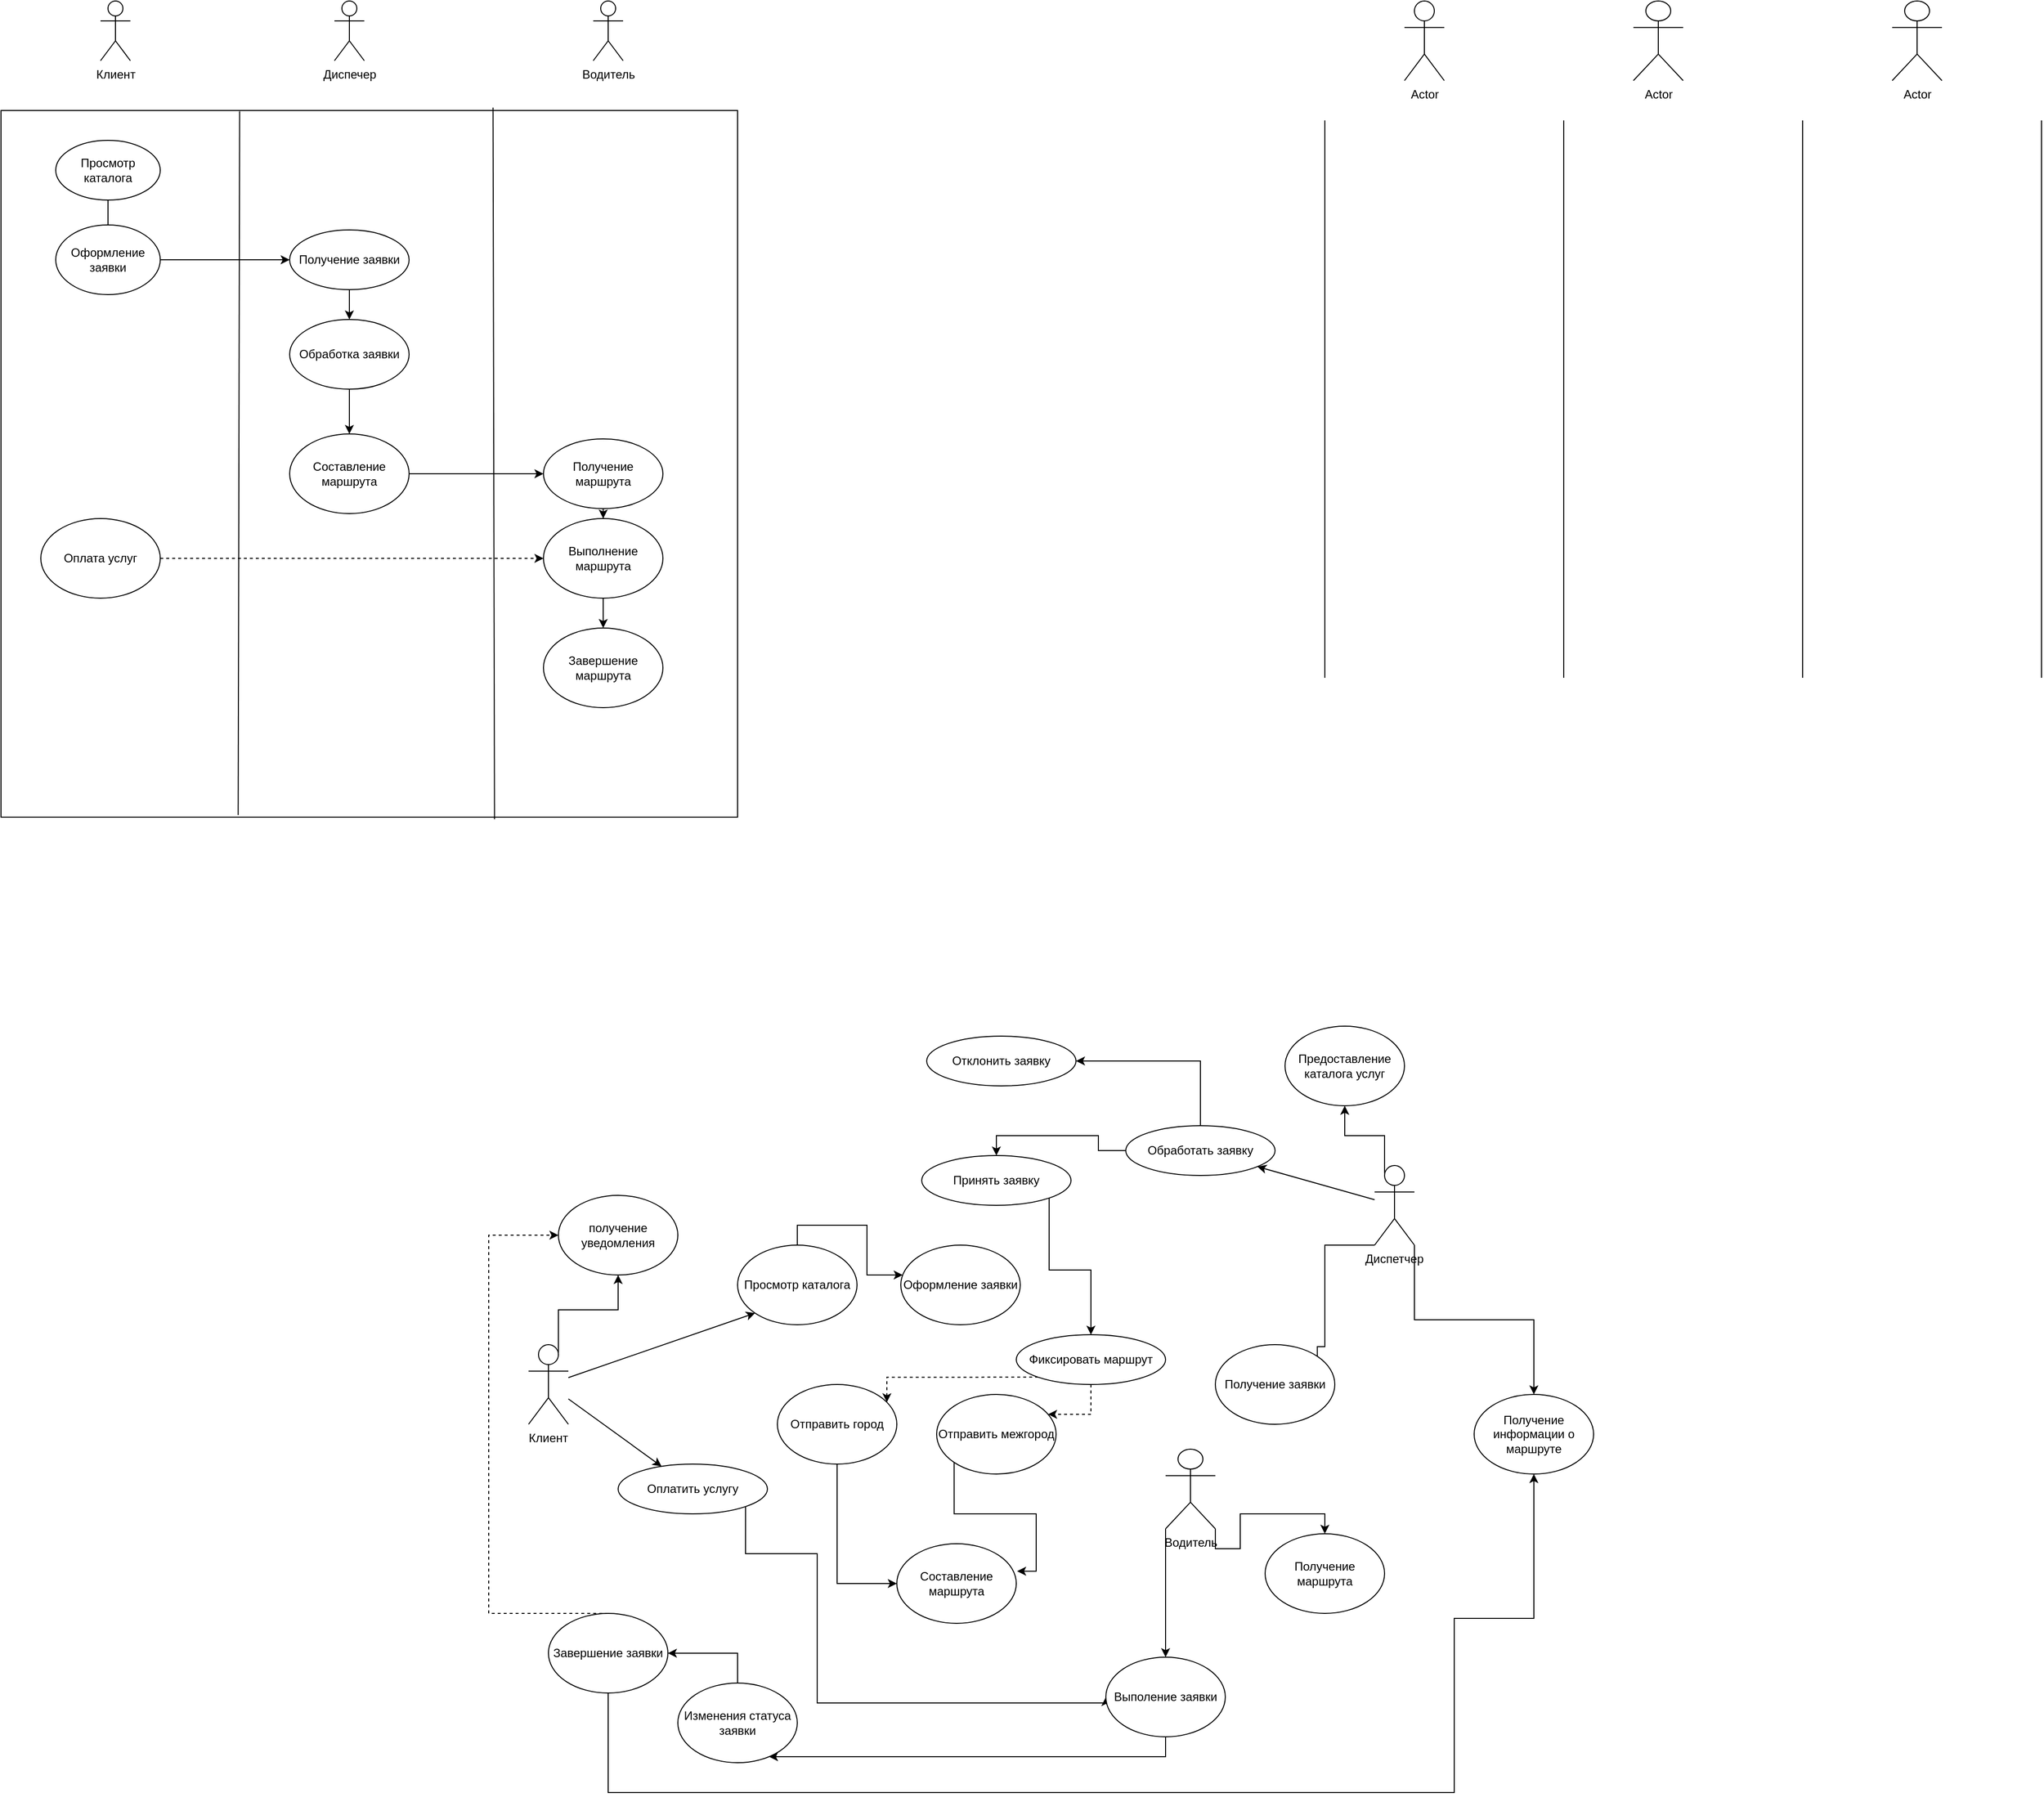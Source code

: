 <mxfile version="26.1.0">
  <diagram name="Автобаза - Прецеденты" id="iorTe0vum1CQzyd1ajd3">
    <mxGraphModel dx="1702" dy="1723" grid="1" gridSize="10" guides="1" tooltips="1" connect="1" arrows="1" fold="1" page="1" pageScale="1" pageWidth="827" pageHeight="1169" math="0" shadow="0">
      <root>
        <mxCell id="0" />
        <mxCell id="1" parent="0" />
        <mxCell id="Hcgc0fuzSYYbqY41BFrf-39" style="edgeStyle=orthogonalEdgeStyle;rounded=0;orthogonalLoop=1;jettySize=auto;html=1;exitX=0.75;exitY=0.1;exitDx=0;exitDy=0;exitPerimeter=0;" edge="1" parent="1" source="h6UZVJmKNb4CSLtt_aIw-1" target="h6UZVJmKNb4CSLtt_aIw-24">
          <mxGeometry relative="1" as="geometry" />
        </mxCell>
        <mxCell id="h6UZVJmKNb4CSLtt_aIw-1" value="Клиент" style="shape=umlActor;verticalLabelPosition=bottom;verticalAlign=top;" parent="1" vertex="1">
          <mxGeometry x="40" y="230" width="40" height="80" as="geometry" />
        </mxCell>
        <mxCell id="Hcgc0fuzSYYbqY41BFrf-30" style="edgeStyle=orthogonalEdgeStyle;rounded=0;orthogonalLoop=1;jettySize=auto;html=1;exitX=1;exitY=1;exitDx=0;exitDy=0;exitPerimeter=0;" edge="1" parent="1" source="h6UZVJmKNb4CSLtt_aIw-2" target="Hcgc0fuzSYYbqY41BFrf-29">
          <mxGeometry relative="1" as="geometry" />
        </mxCell>
        <mxCell id="Hcgc0fuzSYYbqY41BFrf-42" style="edgeStyle=orthogonalEdgeStyle;rounded=0;orthogonalLoop=1;jettySize=auto;html=1;exitX=0.25;exitY=0.1;exitDx=0;exitDy=0;exitPerimeter=0;" edge="1" parent="1" source="h6UZVJmKNb4CSLtt_aIw-2" target="Hcgc0fuzSYYbqY41BFrf-43">
          <mxGeometry relative="1" as="geometry">
            <mxPoint x="860" y="-50" as="targetPoint" />
          </mxGeometry>
        </mxCell>
        <mxCell id="h6UZVJmKNb4CSLtt_aIw-2" value="Диспетчер" style="shape=umlActor;verticalLabelPosition=bottom;verticalAlign=top;" parent="1" vertex="1">
          <mxGeometry x="890" y="50" width="40" height="80" as="geometry" />
        </mxCell>
        <mxCell id="h6UZVJmKNb4CSLtt_aIw-42" style="edgeStyle=orthogonalEdgeStyle;rounded=0;orthogonalLoop=1;jettySize=auto;html=1;exitX=1;exitY=1;exitDx=0;exitDy=0;entryX=0;entryY=0.5;entryDx=0;entryDy=0;" parent="1" source="h6UZVJmKNb4CSLtt_aIw-5" target="h6UZVJmKNb4CSLtt_aIw-41" edge="1">
          <mxGeometry relative="1" as="geometry">
            <Array as="points">
              <mxPoint x="258" y="440" />
              <mxPoint x="330" y="440" />
              <mxPoint x="330" y="590" />
            </Array>
          </mxGeometry>
        </mxCell>
        <mxCell id="h6UZVJmKNb4CSLtt_aIw-5" value="Оплатить услугу" style="ellipse;whiteSpace=wrap;" parent="1" vertex="1">
          <mxGeometry x="130" y="350" width="150" height="50" as="geometry" />
        </mxCell>
        <mxCell id="h6UZVJmKNb4CSLtt_aIw-52" style="edgeStyle=orthogonalEdgeStyle;rounded=0;orthogonalLoop=1;jettySize=auto;html=1;exitX=0.5;exitY=0;exitDx=0;exitDy=0;entryX=1;entryY=0.5;entryDx=0;entryDy=0;" parent="1" source="h6UZVJmKNb4CSLtt_aIw-6" target="h6UZVJmKNb4CSLtt_aIw-7" edge="1">
          <mxGeometry relative="1" as="geometry" />
        </mxCell>
        <mxCell id="h6UZVJmKNb4CSLtt_aIw-53" style="edgeStyle=orthogonalEdgeStyle;rounded=0;orthogonalLoop=1;jettySize=auto;html=1;exitX=0;exitY=0.5;exitDx=0;exitDy=0;entryX=0.5;entryY=0;entryDx=0;entryDy=0;" parent="1" source="h6UZVJmKNb4CSLtt_aIw-6" target="h6UZVJmKNb4CSLtt_aIw-19" edge="1">
          <mxGeometry relative="1" as="geometry" />
        </mxCell>
        <mxCell id="h6UZVJmKNb4CSLtt_aIw-6" value="Обработать заявку" style="ellipse;whiteSpace=wrap;" parent="1" vertex="1">
          <mxGeometry x="640" y="10" width="150" height="50" as="geometry" />
        </mxCell>
        <mxCell id="h6UZVJmKNb4CSLtt_aIw-7" value="Отклонить заявку" style="ellipse;whiteSpace=wrap;" parent="1" vertex="1">
          <mxGeometry x="440" y="-80" width="150" height="50" as="geometry" />
        </mxCell>
        <mxCell id="h6UZVJmKNb4CSLtt_aIw-34" style="edgeStyle=orthogonalEdgeStyle;rounded=0;orthogonalLoop=1;jettySize=auto;html=1;exitX=0;exitY=1;exitDx=0;exitDy=0;dashed=1;" parent="1" source="h6UZVJmKNb4CSLtt_aIw-8" target="h6UZVJmKNb4CSLtt_aIw-35" edge="1">
          <mxGeometry relative="1" as="geometry">
            <mxPoint x="460" y="270" as="targetPoint" />
            <Array as="points">
              <mxPoint x="400" y="263" />
            </Array>
          </mxGeometry>
        </mxCell>
        <mxCell id="h6UZVJmKNb4CSLtt_aIw-36" style="edgeStyle=orthogonalEdgeStyle;rounded=0;orthogonalLoop=1;jettySize=auto;html=1;exitX=0.5;exitY=1;exitDx=0;exitDy=0;dashed=1;" parent="1" source="h6UZVJmKNb4CSLtt_aIw-8" target="h6UZVJmKNb4CSLtt_aIw-37" edge="1">
          <mxGeometry relative="1" as="geometry">
            <mxPoint x="530" y="290" as="targetPoint" />
            <Array as="points">
              <mxPoint x="605" y="300" />
            </Array>
          </mxGeometry>
        </mxCell>
        <mxCell id="h6UZVJmKNb4CSLtt_aIw-8" value="Фиксировать маршрут" style="ellipse;whiteSpace=wrap;" parent="1" vertex="1">
          <mxGeometry x="530" y="220" width="150" height="50" as="geometry" />
        </mxCell>
        <mxCell id="h6UZVJmKNb4CSLtt_aIw-10" style="entryX=0;entryY=1;entryDx=0;entryDy=0;" parent="1" source="h6UZVJmKNb4CSLtt_aIw-1" target="Hcgc0fuzSYYbqY41BFrf-36" edge="1">
          <mxGeometry relative="1" as="geometry">
            <mxPoint x="264.828" y="193.582" as="targetPoint" />
          </mxGeometry>
        </mxCell>
        <mxCell id="h6UZVJmKNb4CSLtt_aIw-11" parent="1" source="h6UZVJmKNb4CSLtt_aIw-1" target="h6UZVJmKNb4CSLtt_aIw-5" edge="1">
          <mxGeometry relative="1" as="geometry" />
        </mxCell>
        <mxCell id="h6UZVJmKNb4CSLtt_aIw-12" parent="1" source="h6UZVJmKNb4CSLtt_aIw-2" target="h6UZVJmKNb4CSLtt_aIw-6" edge="1">
          <mxGeometry relative="1" as="geometry" />
        </mxCell>
        <mxCell id="h6UZVJmKNb4CSLtt_aIw-51" style="edgeStyle=orthogonalEdgeStyle;rounded=0;orthogonalLoop=1;jettySize=auto;html=1;exitX=1;exitY=1;exitDx=0;exitDy=0;entryX=0.5;entryY=0;entryDx=0;entryDy=0;" parent="1" source="h6UZVJmKNb4CSLtt_aIw-19" target="h6UZVJmKNb4CSLtt_aIw-8" edge="1">
          <mxGeometry relative="1" as="geometry" />
        </mxCell>
        <mxCell id="h6UZVJmKNb4CSLtt_aIw-19" value="Принять заявку" style="ellipse;whiteSpace=wrap;html=1;" parent="1" vertex="1">
          <mxGeometry x="435" y="40" width="150" height="50" as="geometry" />
        </mxCell>
        <mxCell id="h6UZVJmKNb4CSLtt_aIw-24" value="получение уведомления" style="ellipse;whiteSpace=wrap;html=1;" parent="1" vertex="1">
          <mxGeometry x="70" y="80" width="120" height="80" as="geometry" />
        </mxCell>
        <mxCell id="h6UZVJmKNb4CSLtt_aIw-40" style="edgeStyle=orthogonalEdgeStyle;rounded=0;orthogonalLoop=1;jettySize=auto;html=1;exitX=0;exitY=1;exitDx=0;exitDy=0;exitPerimeter=0;" parent="1" source="h6UZVJmKNb4CSLtt_aIw-27" target="h6UZVJmKNb4CSLtt_aIw-41" edge="1">
          <mxGeometry relative="1" as="geometry">
            <mxPoint x="540" y="570" as="targetPoint" />
            <Array as="points">
              <mxPoint x="680" y="510" />
              <mxPoint x="680" y="510" />
            </Array>
          </mxGeometry>
        </mxCell>
        <mxCell id="Hcgc0fuzSYYbqY41BFrf-40" style="edgeStyle=orthogonalEdgeStyle;rounded=0;orthogonalLoop=1;jettySize=auto;html=1;exitX=1;exitY=1;exitDx=0;exitDy=0;exitPerimeter=0;" edge="1" parent="1" source="h6UZVJmKNb4CSLtt_aIw-27" target="Hcgc0fuzSYYbqY41BFrf-41">
          <mxGeometry relative="1" as="geometry">
            <mxPoint x="840" y="460" as="targetPoint" />
          </mxGeometry>
        </mxCell>
        <mxCell id="h6UZVJmKNb4CSLtt_aIw-27" value="Водитель" style="shape=umlActor;verticalLabelPosition=bottom;verticalAlign=top;html=1;outlineConnect=0;" parent="1" vertex="1">
          <mxGeometry x="680" y="335" width="50" height="80" as="geometry" />
        </mxCell>
        <mxCell id="h6UZVJmKNb4CSLtt_aIw-29" value="Составление маршрута" style="ellipse;whiteSpace=wrap;html=1;" parent="1" vertex="1">
          <mxGeometry x="410" y="430" width="120" height="80" as="geometry" />
        </mxCell>
        <mxCell id="h6UZVJmKNb4CSLtt_aIw-56" style="edgeStyle=orthogonalEdgeStyle;rounded=0;orthogonalLoop=1;jettySize=auto;html=1;exitX=0.5;exitY=1;exitDx=0;exitDy=0;entryX=0;entryY=0.5;entryDx=0;entryDy=0;" parent="1" source="h6UZVJmKNb4CSLtt_aIw-35" target="h6UZVJmKNb4CSLtt_aIw-29" edge="1">
          <mxGeometry relative="1" as="geometry" />
        </mxCell>
        <mxCell id="h6UZVJmKNb4CSLtt_aIw-35" value="Отправить город" style="ellipse;whiteSpace=wrap;html=1;" parent="1" vertex="1">
          <mxGeometry x="290" y="270" width="120" height="80" as="geometry" />
        </mxCell>
        <mxCell id="h6UZVJmKNb4CSLtt_aIw-37" value="Отправить межгород" style="ellipse;whiteSpace=wrap;html=1;" parent="1" vertex="1">
          <mxGeometry x="450" y="280" width="120" height="80" as="geometry" />
        </mxCell>
        <mxCell id="h6UZVJmKNb4CSLtt_aIw-39" style="edgeStyle=orthogonalEdgeStyle;rounded=0;orthogonalLoop=1;jettySize=auto;html=1;exitX=0;exitY=1;exitDx=0;exitDy=0;entryX=1.007;entryY=0.345;entryDx=0;entryDy=0;entryPerimeter=0;" parent="1" source="h6UZVJmKNb4CSLtt_aIw-37" target="h6UZVJmKNb4CSLtt_aIw-29" edge="1">
          <mxGeometry relative="1" as="geometry">
            <Array as="points">
              <mxPoint x="468" y="400" />
              <mxPoint x="550" y="400" />
              <mxPoint x="550" y="458" />
            </Array>
          </mxGeometry>
        </mxCell>
        <mxCell id="Hcgc0fuzSYYbqY41BFrf-33" style="edgeStyle=orthogonalEdgeStyle;rounded=0;orthogonalLoop=1;jettySize=auto;html=1;exitX=0.5;exitY=1;exitDx=0;exitDy=0;" edge="1" parent="1" source="h6UZVJmKNb4CSLtt_aIw-41" target="Hcgc0fuzSYYbqY41BFrf-34">
          <mxGeometry relative="1" as="geometry">
            <mxPoint x="300" y="630" as="targetPoint" />
            <Array as="points">
              <mxPoint x="680" y="644" />
              <mxPoint x="300" y="644" />
            </Array>
          </mxGeometry>
        </mxCell>
        <mxCell id="h6UZVJmKNb4CSLtt_aIw-41" value="Выполение заявки" style="ellipse;whiteSpace=wrap;html=1;" parent="1" vertex="1">
          <mxGeometry x="620" y="544" width="120" height="80" as="geometry" />
        </mxCell>
        <mxCell id="h6UZVJmKNb4CSLtt_aIw-45" style="edgeStyle=orthogonalEdgeStyle;rounded=0;orthogonalLoop=1;jettySize=auto;html=1;exitX=0.5;exitY=0;exitDx=0;exitDy=0;entryX=0;entryY=0.5;entryDx=0;entryDy=0;dashed=1;" parent="1" source="h6UZVJmKNb4CSLtt_aIw-44" target="h6UZVJmKNb4CSLtt_aIw-24" edge="1">
          <mxGeometry relative="1" as="geometry">
            <Array as="points">
              <mxPoint y="500" />
              <mxPoint y="120" />
            </Array>
          </mxGeometry>
        </mxCell>
        <mxCell id="h6UZVJmKNb4CSLtt_aIw-57" style="edgeStyle=orthogonalEdgeStyle;rounded=0;orthogonalLoop=1;jettySize=auto;html=1;exitX=0.5;exitY=1;exitDx=0;exitDy=0;entryX=0.5;entryY=1;entryDx=0;entryDy=0;" parent="1" source="h6UZVJmKNb4CSLtt_aIw-44" target="Hcgc0fuzSYYbqY41BFrf-29" edge="1">
          <mxGeometry relative="1" as="geometry">
            <Array as="points">
              <mxPoint x="120" y="680" />
              <mxPoint x="970" y="680" />
              <mxPoint x="970" y="505" />
              <mxPoint x="1050" y="505" />
            </Array>
            <mxPoint x="1060" y="375" as="targetPoint" />
          </mxGeometry>
        </mxCell>
        <mxCell id="h6UZVJmKNb4CSLtt_aIw-44" value="Завершение заявки" style="ellipse;whiteSpace=wrap;html=1;" parent="1" vertex="1">
          <mxGeometry x="60" y="500" width="120" height="80" as="geometry" />
        </mxCell>
        <mxCell id="h6UZVJmKNb4CSLtt_aIw-48" value="Получение заявки" style="ellipse;whiteSpace=wrap;html=1;" parent="1" vertex="1">
          <mxGeometry x="730.0" y="230" width="120" height="80" as="geometry" />
        </mxCell>
        <mxCell id="h6UZVJmKNb4CSLtt_aIw-55" style="edgeStyle=orthogonalEdgeStyle;rounded=0;orthogonalLoop=1;jettySize=auto;html=1;exitX=1;exitY=0;exitDx=0;exitDy=0;entryX=0;entryY=1;entryDx=0;entryDy=0;entryPerimeter=0;endArrow=none;startFill=0;" parent="1" source="h6UZVJmKNb4CSLtt_aIw-48" target="h6UZVJmKNb4CSLtt_aIw-2" edge="1">
          <mxGeometry relative="1" as="geometry">
            <Array as="points">
              <mxPoint x="840" y="232" />
              <mxPoint x="840" y="130" />
            </Array>
          </mxGeometry>
        </mxCell>
        <mxCell id="Hcgc0fuzSYYbqY41BFrf-2" value="" style="rounded=0;whiteSpace=wrap;html=1;" vertex="1" parent="1">
          <mxGeometry x="-490" y="-1010" width="740" height="710" as="geometry" />
        </mxCell>
        <mxCell id="Hcgc0fuzSYYbqY41BFrf-3" value="" style="endArrow=none;html=1;rounded=0;entryX=0.324;entryY=0.001;entryDx=0;entryDy=0;entryPerimeter=0;exitX=0.322;exitY=0.997;exitDx=0;exitDy=0;exitPerimeter=0;" edge="1" parent="1" source="Hcgc0fuzSYYbqY41BFrf-2" target="Hcgc0fuzSYYbqY41BFrf-2">
          <mxGeometry width="50" height="50" relative="1" as="geometry">
            <mxPoint x="-260" y="-290" as="sourcePoint" />
            <mxPoint x="-260" y="-1000" as="targetPoint" />
          </mxGeometry>
        </mxCell>
        <mxCell id="Hcgc0fuzSYYbqY41BFrf-6" value="Клиент" style="shape=umlActor;verticalLabelPosition=bottom;verticalAlign=top;html=1;outlineConnect=0;" vertex="1" parent="1">
          <mxGeometry x="-390" y="-1120" width="30" height="60" as="geometry" />
        </mxCell>
        <mxCell id="Hcgc0fuzSYYbqY41BFrf-9" value="Диспечер" style="shape=umlActor;verticalLabelPosition=bottom;verticalAlign=top;html=1;outlineConnect=0;" vertex="1" parent="1">
          <mxGeometry x="-155" y="-1120" width="30" height="60" as="geometry" />
        </mxCell>
        <mxCell id="Hcgc0fuzSYYbqY41BFrf-10" value="Водитель" style="shape=umlActor;verticalLabelPosition=bottom;verticalAlign=top;html=1;outlineConnect=0;" vertex="1" parent="1">
          <mxGeometry x="105" y="-1120" width="30" height="60" as="geometry" />
        </mxCell>
        <mxCell id="Hcgc0fuzSYYbqY41BFrf-13" style="edgeStyle=orthogonalEdgeStyle;rounded=0;orthogonalLoop=1;jettySize=auto;html=1;exitX=0.5;exitY=1;exitDx=0;exitDy=0;entryX=0.5;entryY=0;entryDx=0;entryDy=0;endArrow=none;startFill=0;" edge="1" parent="1" source="Hcgc0fuzSYYbqY41BFrf-11" target="Hcgc0fuzSYYbqY41BFrf-12">
          <mxGeometry relative="1" as="geometry" />
        </mxCell>
        <mxCell id="Hcgc0fuzSYYbqY41BFrf-11" value="Просмотр каталога" style="ellipse;whiteSpace=wrap;html=1;" vertex="1" parent="1">
          <mxGeometry x="-435" y="-980" width="105" height="60" as="geometry" />
        </mxCell>
        <mxCell id="Hcgc0fuzSYYbqY41BFrf-18" style="edgeStyle=orthogonalEdgeStyle;rounded=0;orthogonalLoop=1;jettySize=auto;html=1;exitX=1;exitY=0.5;exitDx=0;exitDy=0;" edge="1" parent="1" source="Hcgc0fuzSYYbqY41BFrf-12" target="Hcgc0fuzSYYbqY41BFrf-16">
          <mxGeometry relative="1" as="geometry" />
        </mxCell>
        <mxCell id="Hcgc0fuzSYYbqY41BFrf-12" value="Оформление заявки" style="ellipse;whiteSpace=wrap;html=1;" vertex="1" parent="1">
          <mxGeometry x="-435" y="-895" width="105" height="70" as="geometry" />
        </mxCell>
        <mxCell id="Hcgc0fuzSYYbqY41BFrf-20" style="edgeStyle=orthogonalEdgeStyle;rounded=0;orthogonalLoop=1;jettySize=auto;html=1;exitX=0.5;exitY=1;exitDx=0;exitDy=0;entryX=0.5;entryY=0;entryDx=0;entryDy=0;" edge="1" parent="1" source="Hcgc0fuzSYYbqY41BFrf-16" target="Hcgc0fuzSYYbqY41BFrf-17">
          <mxGeometry relative="1" as="geometry" />
        </mxCell>
        <mxCell id="Hcgc0fuzSYYbqY41BFrf-16" value="Получение заявки" style="ellipse;whiteSpace=wrap;html=1;" vertex="1" parent="1">
          <mxGeometry x="-200" y="-890" width="120" height="60" as="geometry" />
        </mxCell>
        <mxCell id="Hcgc0fuzSYYbqY41BFrf-44" style="edgeStyle=orthogonalEdgeStyle;rounded=0;orthogonalLoop=1;jettySize=auto;html=1;exitX=0.5;exitY=1;exitDx=0;exitDy=0;" edge="1" parent="1" source="Hcgc0fuzSYYbqY41BFrf-17" target="Hcgc0fuzSYYbqY41BFrf-45">
          <mxGeometry relative="1" as="geometry">
            <mxPoint y="-650" as="targetPoint" />
          </mxGeometry>
        </mxCell>
        <mxCell id="Hcgc0fuzSYYbqY41BFrf-17" value="Обработка заявки" style="ellipse;whiteSpace=wrap;html=1;" vertex="1" parent="1">
          <mxGeometry x="-200" y="-800" width="120" height="70" as="geometry" />
        </mxCell>
        <mxCell id="Hcgc0fuzSYYbqY41BFrf-24" style="edgeStyle=orthogonalEdgeStyle;rounded=0;orthogonalLoop=1;jettySize=auto;html=1;exitX=0.5;exitY=1;exitDx=0;exitDy=0;" edge="1" parent="1" source="Hcgc0fuzSYYbqY41BFrf-21" target="Hcgc0fuzSYYbqY41BFrf-23">
          <mxGeometry relative="1" as="geometry" />
        </mxCell>
        <mxCell id="Hcgc0fuzSYYbqY41BFrf-21" value="Получение маршрута" style="ellipse;whiteSpace=wrap;html=1;" vertex="1" parent="1">
          <mxGeometry x="55" y="-680" width="120" height="70" as="geometry" />
        </mxCell>
        <mxCell id="Hcgc0fuzSYYbqY41BFrf-26" style="edgeStyle=orthogonalEdgeStyle;rounded=0;orthogonalLoop=1;jettySize=auto;html=1;exitX=0.5;exitY=1;exitDx=0;exitDy=0;" edge="1" parent="1" source="Hcgc0fuzSYYbqY41BFrf-23" target="Hcgc0fuzSYYbqY41BFrf-25">
          <mxGeometry relative="1" as="geometry" />
        </mxCell>
        <mxCell id="Hcgc0fuzSYYbqY41BFrf-23" value="Выполнение маршрута" style="ellipse;whiteSpace=wrap;html=1;" vertex="1" parent="1">
          <mxGeometry x="55" y="-600" width="120" height="80" as="geometry" />
        </mxCell>
        <mxCell id="Hcgc0fuzSYYbqY41BFrf-25" value="Завершение маршрута" style="ellipse;whiteSpace=wrap;html=1;" vertex="1" parent="1">
          <mxGeometry x="55" y="-490" width="120" height="80" as="geometry" />
        </mxCell>
        <mxCell id="Hcgc0fuzSYYbqY41BFrf-29" value="Получение информации о маршруте" style="ellipse;whiteSpace=wrap;html=1;" vertex="1" parent="1">
          <mxGeometry x="990" y="280" width="120" height="80" as="geometry" />
        </mxCell>
        <mxCell id="Hcgc0fuzSYYbqY41BFrf-35" style="edgeStyle=orthogonalEdgeStyle;rounded=0;orthogonalLoop=1;jettySize=auto;html=1;exitX=0.5;exitY=0;exitDx=0;exitDy=0;" edge="1" parent="1" source="Hcgc0fuzSYYbqY41BFrf-34" target="h6UZVJmKNb4CSLtt_aIw-44">
          <mxGeometry relative="1" as="geometry" />
        </mxCell>
        <mxCell id="Hcgc0fuzSYYbqY41BFrf-34" value="Изменения статуса заявки" style="ellipse;whiteSpace=wrap;html=1;" vertex="1" parent="1">
          <mxGeometry x="190" y="570" width="120" height="80" as="geometry" />
        </mxCell>
        <mxCell id="Hcgc0fuzSYYbqY41BFrf-37" style="edgeStyle=orthogonalEdgeStyle;rounded=0;orthogonalLoop=1;jettySize=auto;html=1;exitX=0.5;exitY=0;exitDx=0;exitDy=0;" edge="1" parent="1" source="Hcgc0fuzSYYbqY41BFrf-36" target="Hcgc0fuzSYYbqY41BFrf-38">
          <mxGeometry relative="1" as="geometry">
            <mxPoint x="450" y="160" as="targetPoint" />
            <Array as="points">
              <mxPoint x="310" y="110" />
              <mxPoint x="380" y="110" />
              <mxPoint x="380" y="160" />
            </Array>
          </mxGeometry>
        </mxCell>
        <mxCell id="Hcgc0fuzSYYbqY41BFrf-36" value="Просмотр каталога" style="ellipse;whiteSpace=wrap;html=1;" vertex="1" parent="1">
          <mxGeometry x="250" y="130" width="120" height="80" as="geometry" />
        </mxCell>
        <mxCell id="Hcgc0fuzSYYbqY41BFrf-38" value="Оформление заявки" style="ellipse;whiteSpace=wrap;html=1;" vertex="1" parent="1">
          <mxGeometry x="414" y="130" width="120" height="80" as="geometry" />
        </mxCell>
        <mxCell id="Hcgc0fuzSYYbqY41BFrf-41" value="Получение маршрута" style="ellipse;whiteSpace=wrap;html=1;" vertex="1" parent="1">
          <mxGeometry x="780" y="420" width="120" height="80" as="geometry" />
        </mxCell>
        <mxCell id="Hcgc0fuzSYYbqY41BFrf-43" value="Предоставление каталога услуг" style="ellipse;whiteSpace=wrap;html=1;" vertex="1" parent="1">
          <mxGeometry x="800" y="-90" width="120" height="80" as="geometry" />
        </mxCell>
        <mxCell id="Hcgc0fuzSYYbqY41BFrf-46" style="edgeStyle=orthogonalEdgeStyle;rounded=0;orthogonalLoop=1;jettySize=auto;html=1;exitX=1;exitY=0.5;exitDx=0;exitDy=0;" edge="1" parent="1" source="Hcgc0fuzSYYbqY41BFrf-45" target="Hcgc0fuzSYYbqY41BFrf-21">
          <mxGeometry relative="1" as="geometry" />
        </mxCell>
        <mxCell id="Hcgc0fuzSYYbqY41BFrf-45" value="Составление маршрута" style="ellipse;whiteSpace=wrap;html=1;" vertex="1" parent="1">
          <mxGeometry x="-200" y="-685" width="120" height="80" as="geometry" />
        </mxCell>
        <mxCell id="Hcgc0fuzSYYbqY41BFrf-49" style="edgeStyle=orthogonalEdgeStyle;rounded=0;orthogonalLoop=1;jettySize=auto;html=1;exitX=1;exitY=0.5;exitDx=0;exitDy=0;entryX=0;entryY=0.5;entryDx=0;entryDy=0;dashed=1;" edge="1" parent="1" source="Hcgc0fuzSYYbqY41BFrf-47" target="Hcgc0fuzSYYbqY41BFrf-23">
          <mxGeometry relative="1" as="geometry" />
        </mxCell>
        <mxCell id="Hcgc0fuzSYYbqY41BFrf-47" value="Оплата услуг" style="ellipse;whiteSpace=wrap;html=1;" vertex="1" parent="1">
          <mxGeometry x="-450" y="-600" width="120" height="80" as="geometry" />
        </mxCell>
        <mxCell id="Hcgc0fuzSYYbqY41BFrf-50" value="" style="endArrow=none;html=1;rounded=0;exitX=0.67;exitY=1.003;exitDx=0;exitDy=0;exitPerimeter=0;entryX=0.668;entryY=-0.004;entryDx=0;entryDy=0;entryPerimeter=0;" edge="1" parent="1" source="Hcgc0fuzSYYbqY41BFrf-2" target="Hcgc0fuzSYYbqY41BFrf-2">
          <mxGeometry width="50" height="50" relative="1" as="geometry">
            <mxPoint x="180" y="-790" as="sourcePoint" />
            <mxPoint x="230" y="-840" as="targetPoint" />
          </mxGeometry>
        </mxCell>
        <mxCell id="Hcgc0fuzSYYbqY41BFrf-51" value="" style="endArrow=none;html=1;rounded=0;" edge="1" parent="1">
          <mxGeometry width="50" height="50" relative="1" as="geometry">
            <mxPoint x="1080" y="-440" as="sourcePoint" />
            <mxPoint x="1080" y="-1000" as="targetPoint" />
          </mxGeometry>
        </mxCell>
        <mxCell id="Hcgc0fuzSYYbqY41BFrf-52" value="" style="endArrow=none;html=1;rounded=0;" edge="1" parent="1">
          <mxGeometry width="50" height="50" relative="1" as="geometry">
            <mxPoint x="1320" y="-440" as="sourcePoint" />
            <mxPoint x="1320" y="-1000" as="targetPoint" />
            <Array as="points" />
          </mxGeometry>
        </mxCell>
        <mxCell id="Hcgc0fuzSYYbqY41BFrf-53" value="" style="endArrow=none;html=1;rounded=0;" edge="1" parent="1">
          <mxGeometry width="50" height="50" relative="1" as="geometry">
            <mxPoint x="1560" y="-440" as="sourcePoint" />
            <mxPoint x="1560" y="-1000" as="targetPoint" />
          </mxGeometry>
        </mxCell>
        <mxCell id="Hcgc0fuzSYYbqY41BFrf-54" value="" style="endArrow=none;html=1;rounded=0;" edge="1" parent="1">
          <mxGeometry width="50" height="50" relative="1" as="geometry">
            <mxPoint x="840" y="-440" as="sourcePoint" />
            <mxPoint x="840" y="-1000" as="targetPoint" />
            <Array as="points">
              <mxPoint x="840" y="-760" />
            </Array>
          </mxGeometry>
        </mxCell>
        <mxCell id="Hcgc0fuzSYYbqY41BFrf-55" value="Actor" style="shape=umlActor;verticalLabelPosition=bottom;verticalAlign=top;html=1;outlineConnect=0;" vertex="1" parent="1">
          <mxGeometry x="920" y="-1120" width="40" height="80" as="geometry" />
        </mxCell>
        <mxCell id="Hcgc0fuzSYYbqY41BFrf-56" value="Actor" style="shape=umlActor;verticalLabelPosition=bottom;verticalAlign=top;html=1;outlineConnect=0;" vertex="1" parent="1">
          <mxGeometry x="1150" y="-1120" width="50" height="80" as="geometry" />
        </mxCell>
        <mxCell id="Hcgc0fuzSYYbqY41BFrf-57" value="Actor" style="shape=umlActor;verticalLabelPosition=bottom;verticalAlign=top;html=1;outlineConnect=0;" vertex="1" parent="1">
          <mxGeometry x="1410" y="-1120" width="50" height="80" as="geometry" />
        </mxCell>
      </root>
    </mxGraphModel>
  </diagram>
</mxfile>
